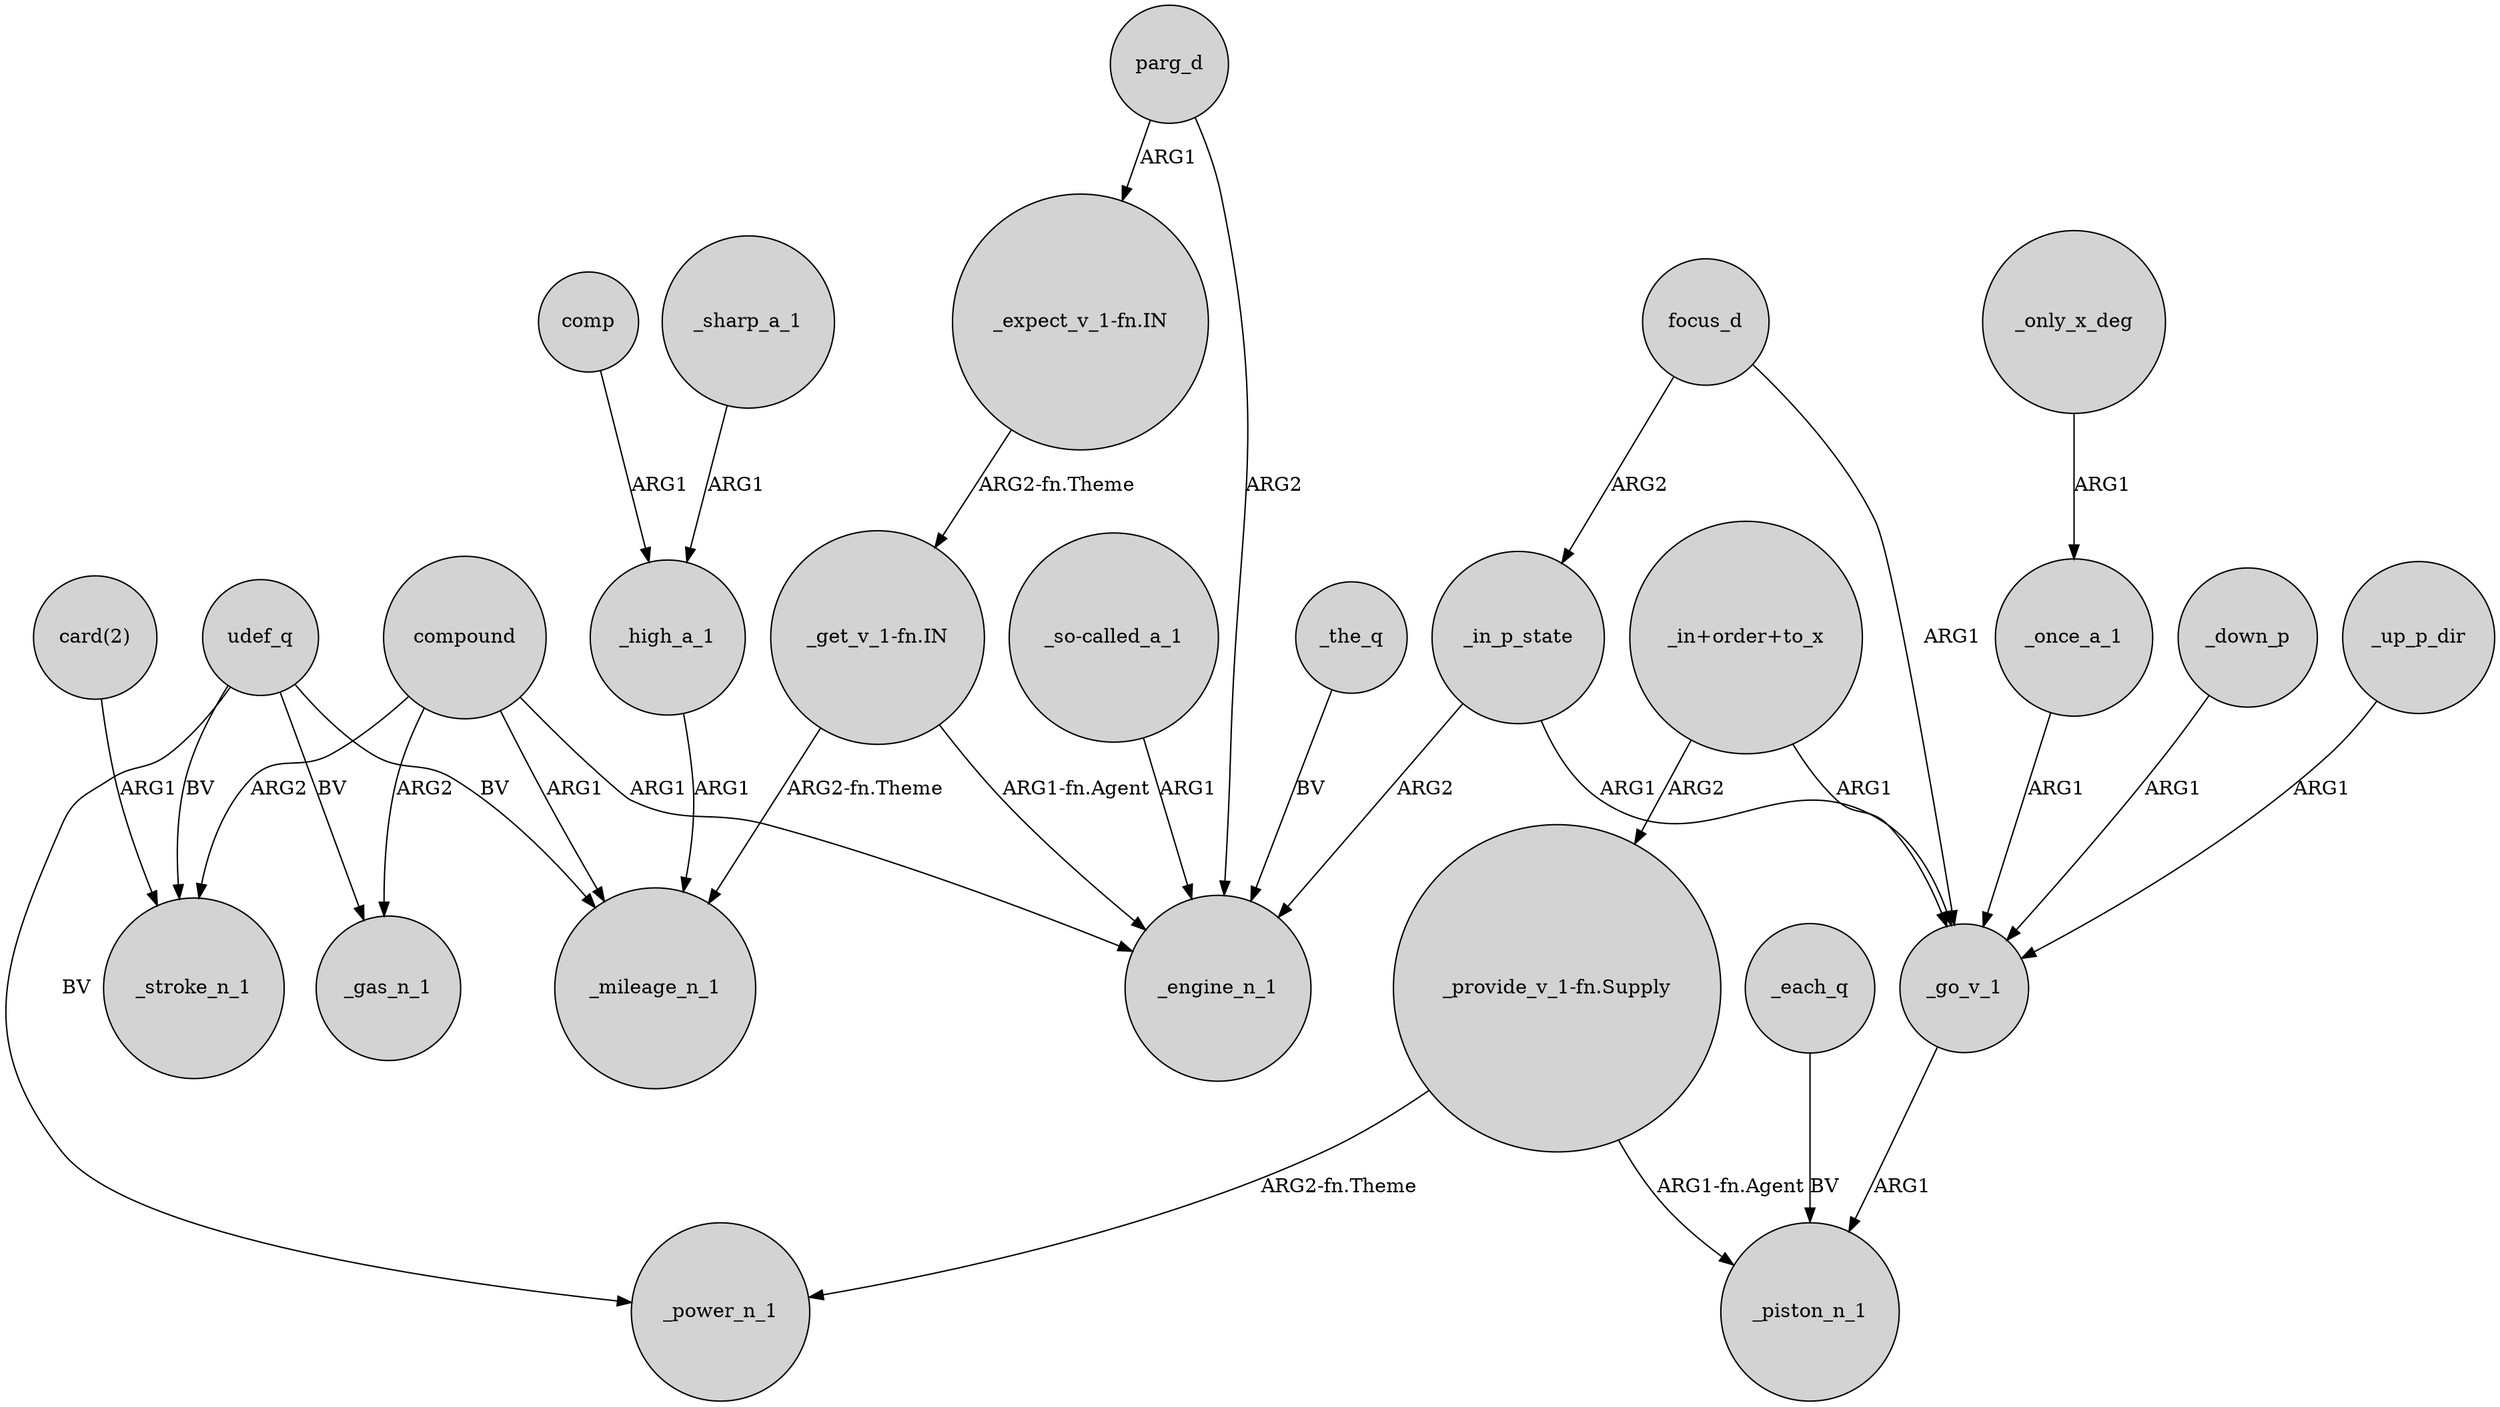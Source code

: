 digraph {
	node [shape=circle style=filled]
	"card(2)" -> _stroke_n_1 [label=ARG1]
	compound -> _engine_n_1 [label=ARG1]
	focus_d -> _go_v_1 [label=ARG1]
	_once_a_1 -> _go_v_1 [label=ARG1]
	parg_d -> _engine_n_1 [label=ARG2]
	focus_d -> _in_p_state [label=ARG2]
	udef_q -> _mileage_n_1 [label=BV]
	_each_q -> _piston_n_1 [label=BV]
	comp -> _high_a_1 [label=ARG1]
	compound -> _gas_n_1 [label=ARG2]
	_go_v_1 -> _piston_n_1 [label=ARG1]
	compound -> _mileage_n_1 [label=ARG1]
	"_so-called_a_1" -> _engine_n_1 [label=ARG1]
	udef_q -> _stroke_n_1 [label=BV]
	"_expect_v_1-fn.IN" -> "_get_v_1-fn.IN" [label="ARG2-fn.Theme"]
	_only_x_deg -> _once_a_1 [label=ARG1]
	"_in+order+to_x" -> _go_v_1 [label=ARG1]
	_sharp_a_1 -> _high_a_1 [label=ARG1]
	"_provide_v_1-fn.Supply" -> _power_n_1 [label="ARG2-fn.Theme"]
	"_provide_v_1-fn.Supply" -> _piston_n_1 [label="ARG1-fn.Agent"]
	_in_p_state -> _engine_n_1 [label=ARG2]
	parg_d -> "_expect_v_1-fn.IN" [label=ARG1]
	udef_q -> _gas_n_1 [label=BV]
	_up_p_dir -> _go_v_1 [label=ARG1]
	_down_p -> _go_v_1 [label=ARG1]
	_in_p_state -> _go_v_1 [label=ARG1]
	"_get_v_1-fn.IN" -> _engine_n_1 [label="ARG1-fn.Agent"]
	"_in+order+to_x" -> "_provide_v_1-fn.Supply" [label=ARG2]
	compound -> _stroke_n_1 [label=ARG2]
	_high_a_1 -> _mileage_n_1 [label=ARG1]
	udef_q -> _power_n_1 [label=BV]
	_the_q -> _engine_n_1 [label=BV]
	"_get_v_1-fn.IN" -> _mileage_n_1 [label="ARG2-fn.Theme"]
}
